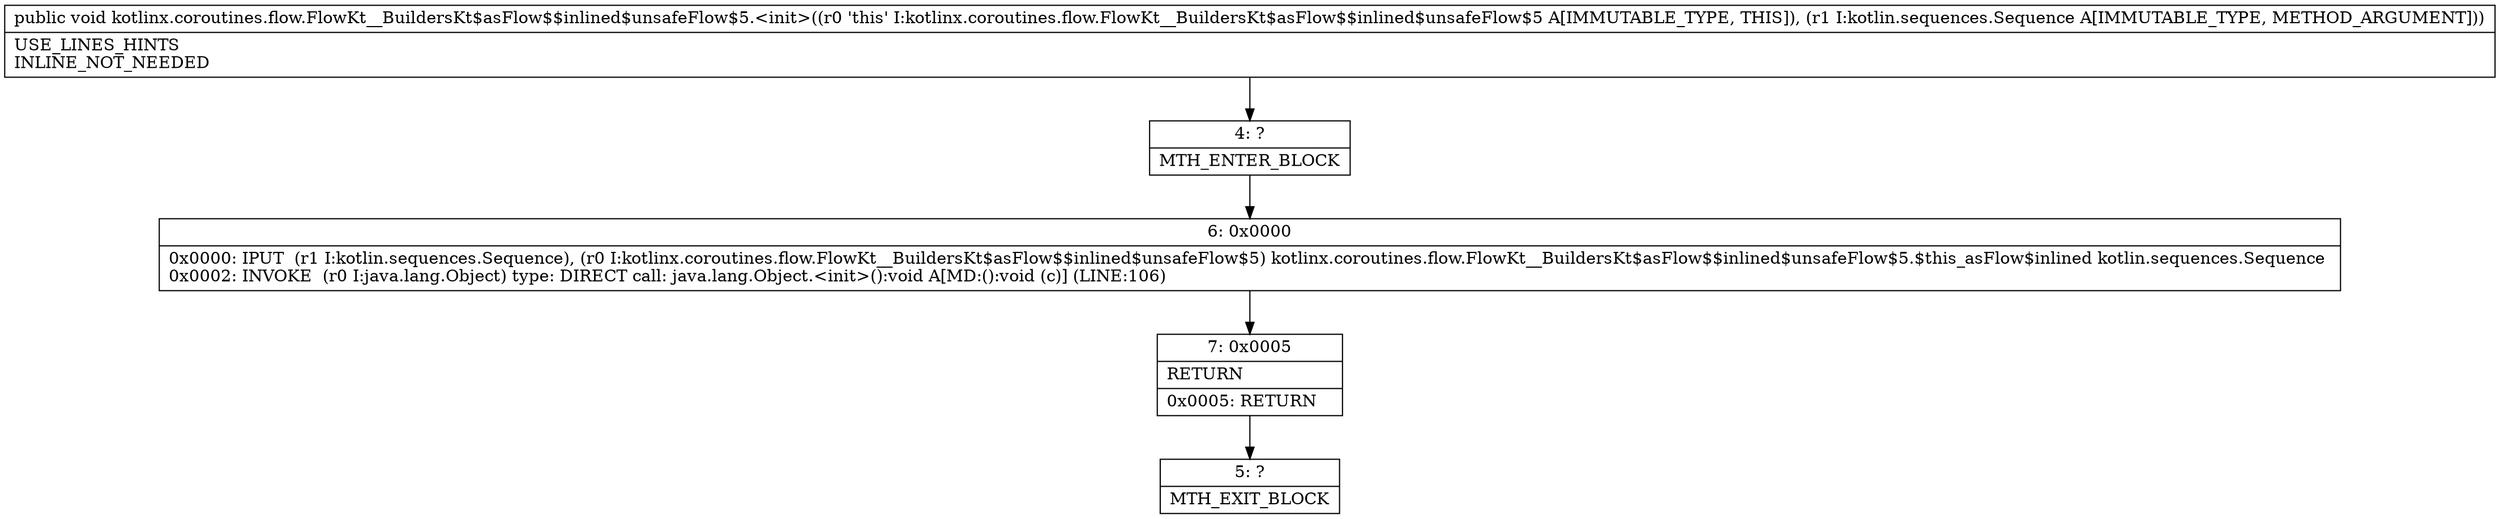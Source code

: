 digraph "CFG forkotlinx.coroutines.flow.FlowKt__BuildersKt$asFlow$$inlined$unsafeFlow$5.\<init\>(Lkotlin\/sequences\/Sequence;)V" {
Node_4 [shape=record,label="{4\:\ ?|MTH_ENTER_BLOCK\l}"];
Node_6 [shape=record,label="{6\:\ 0x0000|0x0000: IPUT  (r1 I:kotlin.sequences.Sequence), (r0 I:kotlinx.coroutines.flow.FlowKt__BuildersKt$asFlow$$inlined$unsafeFlow$5) kotlinx.coroutines.flow.FlowKt__BuildersKt$asFlow$$inlined$unsafeFlow$5.$this_asFlow$inlined kotlin.sequences.Sequence \l0x0002: INVOKE  (r0 I:java.lang.Object) type: DIRECT call: java.lang.Object.\<init\>():void A[MD:():void (c)] (LINE:106)\l}"];
Node_7 [shape=record,label="{7\:\ 0x0005|RETURN\l|0x0005: RETURN   \l}"];
Node_5 [shape=record,label="{5\:\ ?|MTH_EXIT_BLOCK\l}"];
MethodNode[shape=record,label="{public void kotlinx.coroutines.flow.FlowKt__BuildersKt$asFlow$$inlined$unsafeFlow$5.\<init\>((r0 'this' I:kotlinx.coroutines.flow.FlowKt__BuildersKt$asFlow$$inlined$unsafeFlow$5 A[IMMUTABLE_TYPE, THIS]), (r1 I:kotlin.sequences.Sequence A[IMMUTABLE_TYPE, METHOD_ARGUMENT]))  | USE_LINES_HINTS\lINLINE_NOT_NEEDED\l}"];
MethodNode -> Node_4;Node_4 -> Node_6;
Node_6 -> Node_7;
Node_7 -> Node_5;
}

